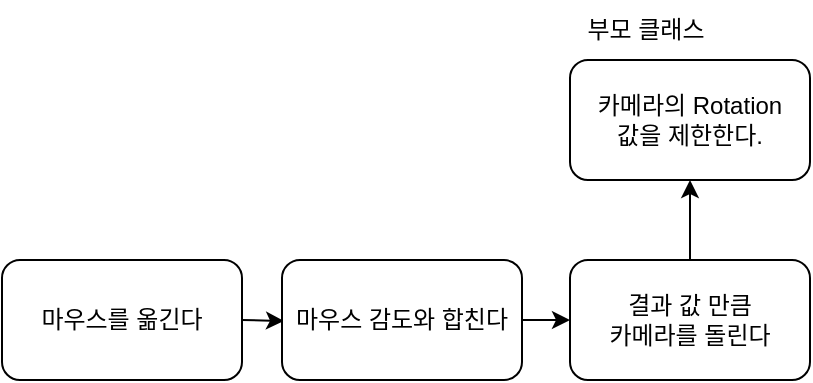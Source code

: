 <mxfile version="21.6.9" type="device">
  <diagram name="페이지-1" id="bRWJxTf6ddDRXDPC21Tl">
    <mxGraphModel dx="1221" dy="602" grid="1" gridSize="10" guides="1" tooltips="1" connect="1" arrows="1" fold="1" page="1" pageScale="1" pageWidth="827" pageHeight="1169" math="0" shadow="0">
      <root>
        <mxCell id="0" />
        <mxCell id="1" parent="0" />
        <mxCell id="BXNq8Yvxw-T9wJy2Chpt-3" value="마우스를 옮긴다" style="rounded=1;whiteSpace=wrap;html=1;" vertex="1" parent="1">
          <mxGeometry x="130" y="200" width="120" height="60" as="geometry" />
        </mxCell>
        <mxCell id="BXNq8Yvxw-T9wJy2Chpt-9" value="" style="edgeStyle=orthogonalEdgeStyle;rounded=0;orthogonalLoop=1;jettySize=auto;html=1;" edge="1" parent="1" target="BXNq8Yvxw-T9wJy2Chpt-8">
          <mxGeometry relative="1" as="geometry">
            <mxPoint x="250" y="230" as="sourcePoint" />
          </mxGeometry>
        </mxCell>
        <mxCell id="BXNq8Yvxw-T9wJy2Chpt-11" value="" style="edgeStyle=orthogonalEdgeStyle;rounded=0;orthogonalLoop=1;jettySize=auto;html=1;" edge="1" parent="1" source="BXNq8Yvxw-T9wJy2Chpt-8" target="BXNq8Yvxw-T9wJy2Chpt-10">
          <mxGeometry relative="1" as="geometry" />
        </mxCell>
        <mxCell id="BXNq8Yvxw-T9wJy2Chpt-8" value="마우스 감도와 합친다" style="rounded=1;whiteSpace=wrap;html=1;" vertex="1" parent="1">
          <mxGeometry x="270" y="200" width="120" height="60" as="geometry" />
        </mxCell>
        <mxCell id="BXNq8Yvxw-T9wJy2Chpt-20" value="" style="edgeStyle=orthogonalEdgeStyle;rounded=0;orthogonalLoop=1;jettySize=auto;html=1;" edge="1" parent="1" source="BXNq8Yvxw-T9wJy2Chpt-10" target="BXNq8Yvxw-T9wJy2Chpt-19">
          <mxGeometry relative="1" as="geometry" />
        </mxCell>
        <mxCell id="BXNq8Yvxw-T9wJy2Chpt-10" value="결과 값 만큼&lt;br&gt;카메라를 돌린다" style="rounded=1;whiteSpace=wrap;html=1;" vertex="1" parent="1">
          <mxGeometry x="414" y="200" width="120" height="60" as="geometry" />
        </mxCell>
        <mxCell id="BXNq8Yvxw-T9wJy2Chpt-19" value="카메라의 Rotation&lt;br&gt;값을 제한한다." style="rounded=1;whiteSpace=wrap;html=1;" vertex="1" parent="1">
          <mxGeometry x="414" y="100" width="120" height="60" as="geometry" />
        </mxCell>
        <mxCell id="BXNq8Yvxw-T9wJy2Chpt-21" value="부모 클래스" style="text;html=1;strokeColor=none;fillColor=none;align=center;verticalAlign=middle;whiteSpace=wrap;rounded=0;" vertex="1" parent="1">
          <mxGeometry x="414" y="70" width="76" height="30" as="geometry" />
        </mxCell>
      </root>
    </mxGraphModel>
  </diagram>
</mxfile>
